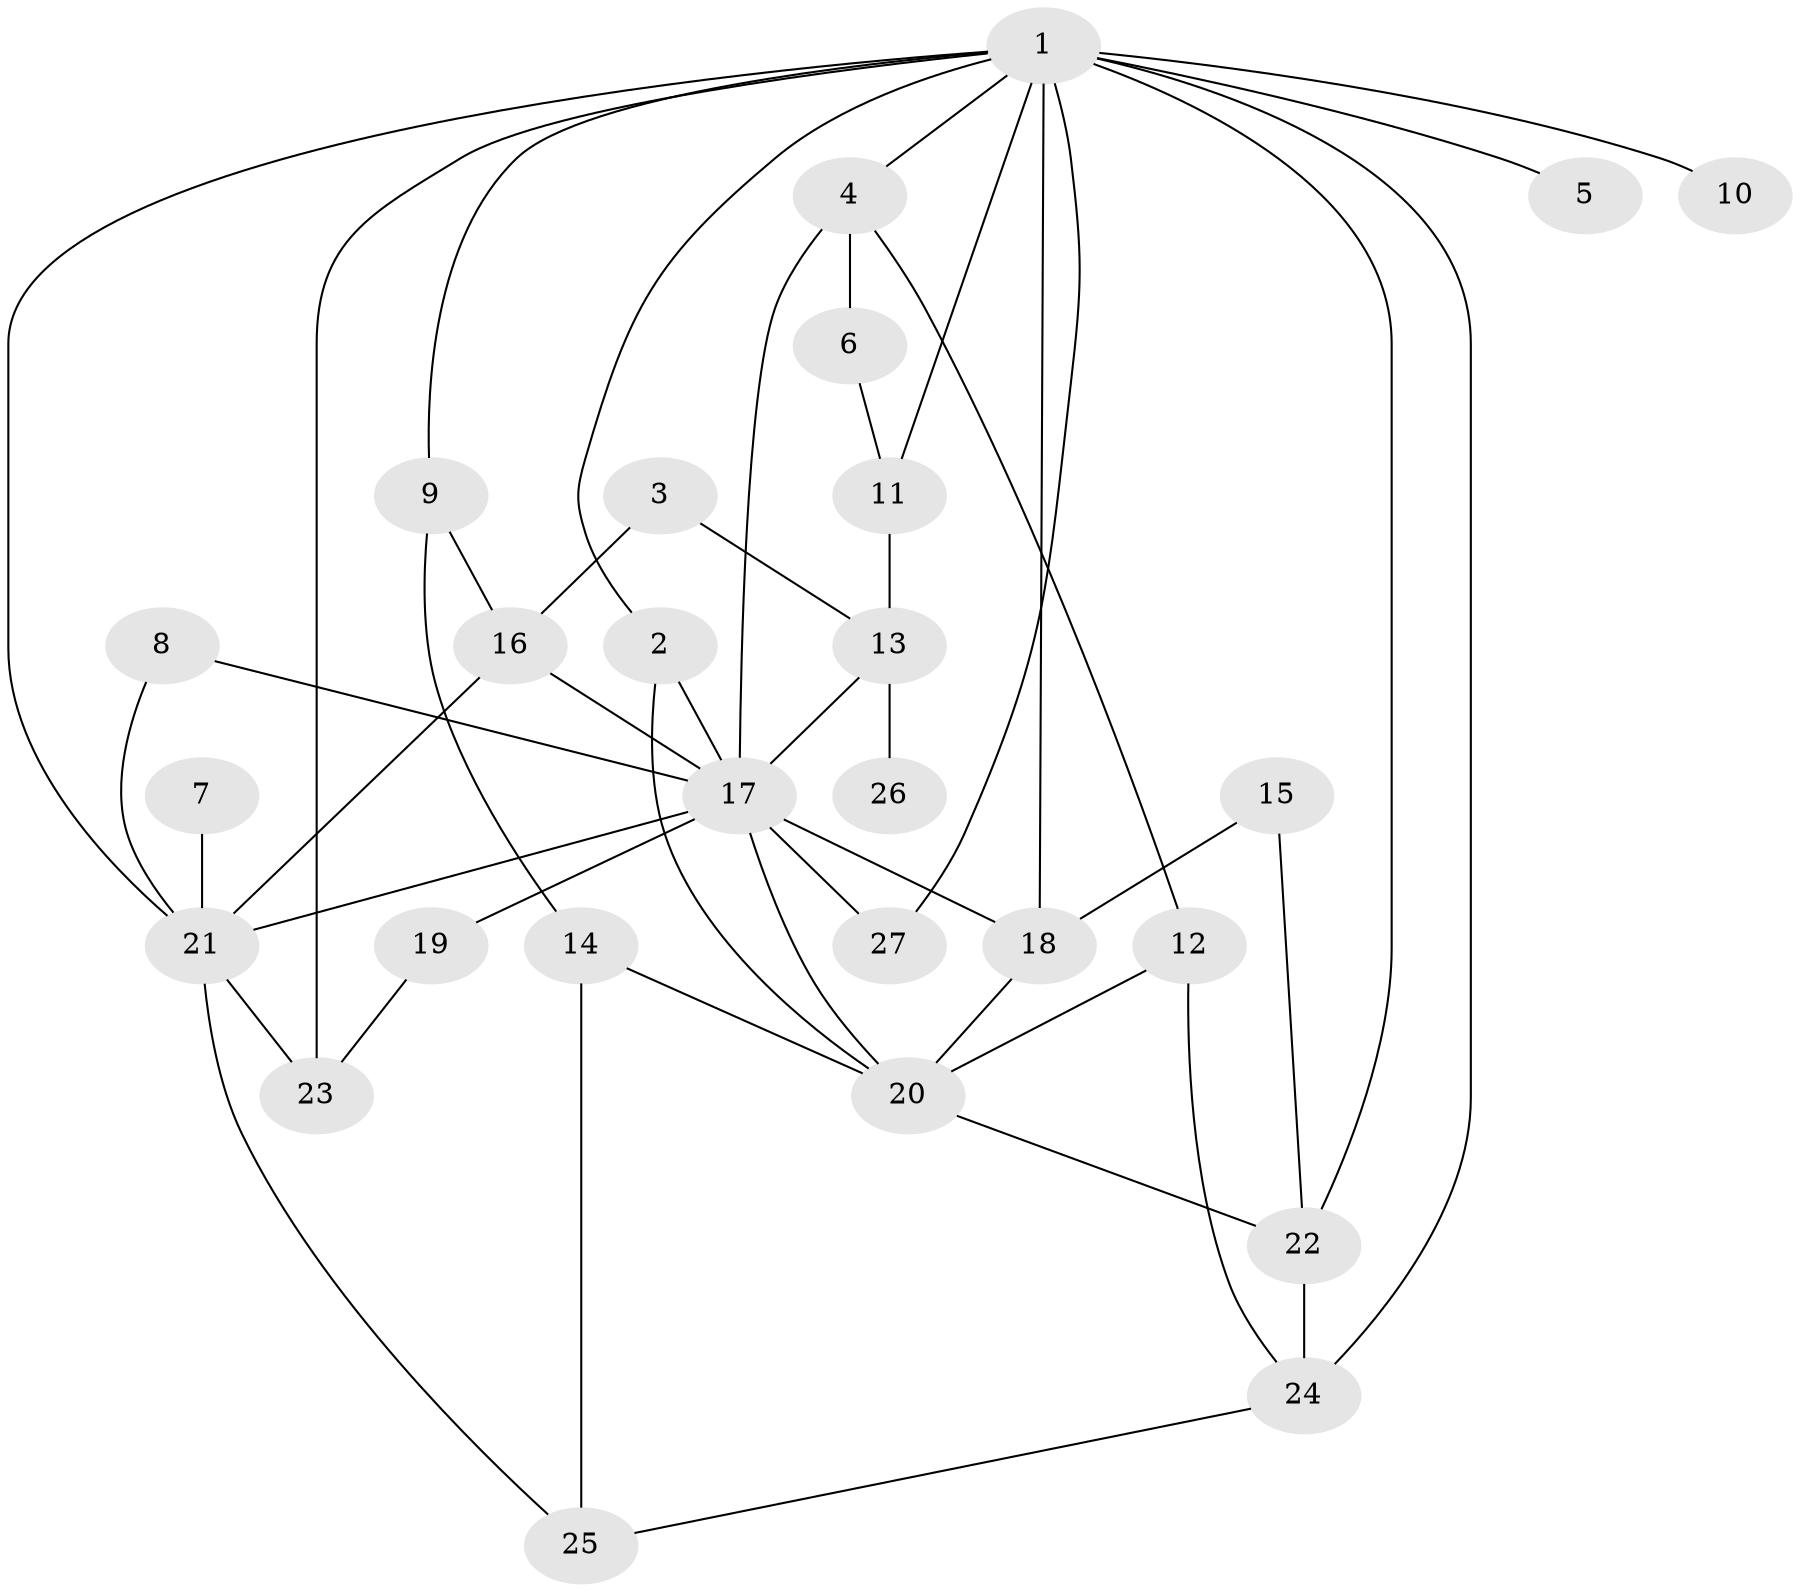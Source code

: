 // original degree distribution, {6: 0.03773584905660377, 5: 0.11320754716981132, 4: 0.1509433962264151, 3: 0.22641509433962265, 2: 0.2641509433962264, 1: 0.18867924528301888, 8: 0.018867924528301886}
// Generated by graph-tools (version 1.1) at 2025/25/03/09/25 03:25:36]
// undirected, 27 vertices, 48 edges
graph export_dot {
graph [start="1"]
  node [color=gray90,style=filled];
  1;
  2;
  3;
  4;
  5;
  6;
  7;
  8;
  9;
  10;
  11;
  12;
  13;
  14;
  15;
  16;
  17;
  18;
  19;
  20;
  21;
  22;
  23;
  24;
  25;
  26;
  27;
  1 -- 2 [weight=1.0];
  1 -- 4 [weight=1.0];
  1 -- 5 [weight=1.0];
  1 -- 9 [weight=1.0];
  1 -- 10 [weight=1.0];
  1 -- 11 [weight=1.0];
  1 -- 18 [weight=1.0];
  1 -- 21 [weight=2.0];
  1 -- 22 [weight=1.0];
  1 -- 23 [weight=1.0];
  1 -- 24 [weight=2.0];
  1 -- 27 [weight=1.0];
  2 -- 17 [weight=1.0];
  2 -- 20 [weight=1.0];
  3 -- 13 [weight=1.0];
  3 -- 16 [weight=1.0];
  4 -- 6 [weight=1.0];
  4 -- 12 [weight=1.0];
  4 -- 17 [weight=1.0];
  6 -- 11 [weight=1.0];
  7 -- 21 [weight=1.0];
  8 -- 17 [weight=1.0];
  8 -- 21 [weight=1.0];
  9 -- 14 [weight=1.0];
  9 -- 16 [weight=1.0];
  11 -- 13 [weight=1.0];
  12 -- 20 [weight=1.0];
  12 -- 24 [weight=1.0];
  13 -- 17 [weight=1.0];
  13 -- 26 [weight=1.0];
  14 -- 20 [weight=1.0];
  14 -- 25 [weight=1.0];
  15 -- 18 [weight=1.0];
  15 -- 22 [weight=1.0];
  16 -- 17 [weight=1.0];
  16 -- 21 [weight=1.0];
  17 -- 18 [weight=2.0];
  17 -- 19 [weight=2.0];
  17 -- 20 [weight=1.0];
  17 -- 21 [weight=1.0];
  17 -- 27 [weight=1.0];
  18 -- 20 [weight=1.0];
  19 -- 23 [weight=1.0];
  20 -- 22 [weight=1.0];
  21 -- 23 [weight=1.0];
  21 -- 25 [weight=1.0];
  22 -- 24 [weight=1.0];
  24 -- 25 [weight=1.0];
}
